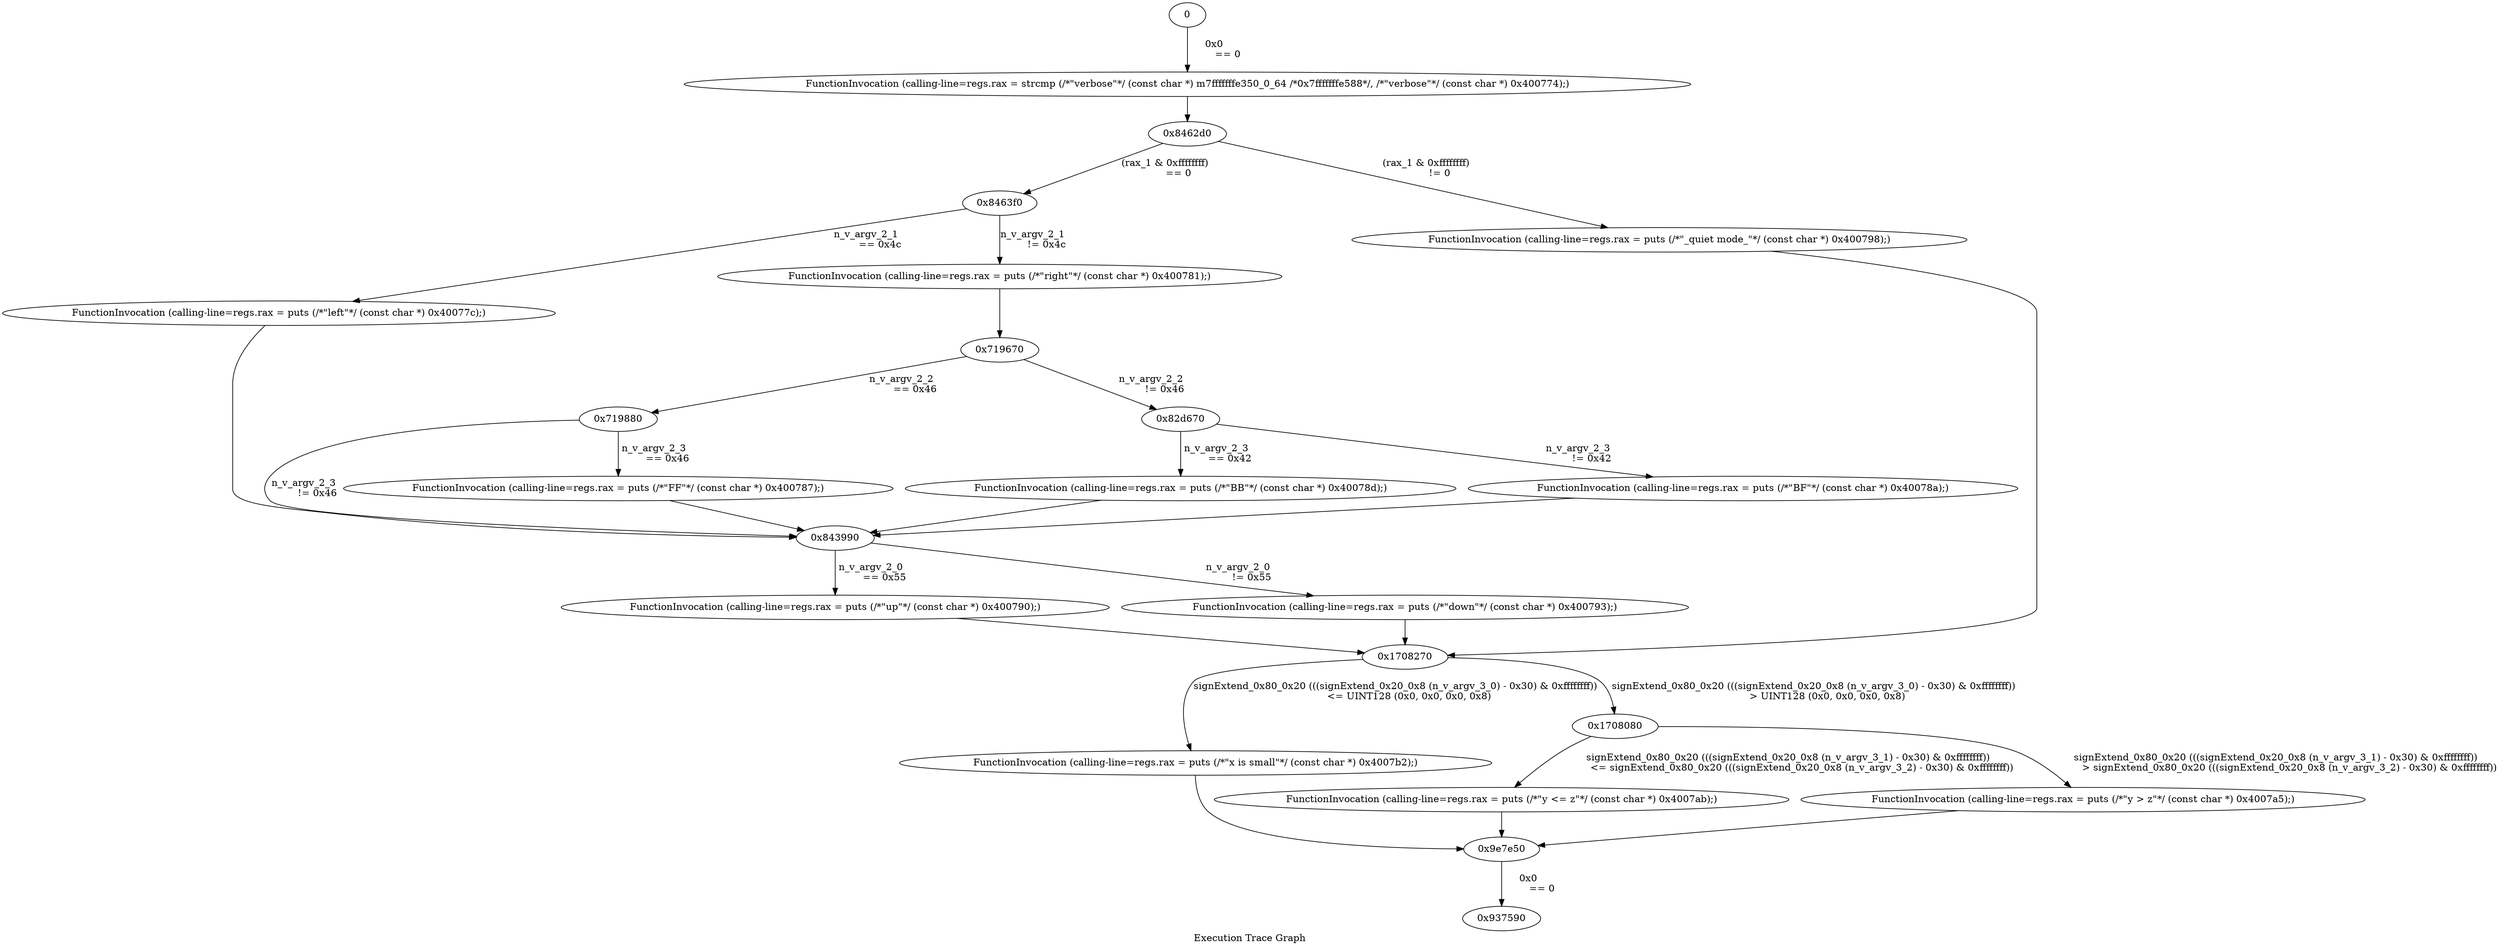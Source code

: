 digraph "Execution Trace Graph" {
	label="Execution Trace Graph";

	Node0 [label = "0"];
	Node0x719670 [label = "0x719670"];
	Node0x719880 [label = "0x719880"];
	Node0x71f800 [label = "FunctionInvocation (calling-line=regs.rax = puts (/*\"y <= z\"*/ (const char *) 0x4007ab);)"];
	Node0x7c47a0 [label = "FunctionInvocation (calling-line=regs.rax = puts (/*\"up\"*/ (const char *) 0x400790);)"];
	Node0x82d670 [label = "0x82d670"];
	Node0x843990 [label = "0x843990"];
	Node0x8462d0 [label = "0x8462d0"];
	Node0x8463f0 [label = "0x8463f0"];
	Node0x88ba90 [label = "FunctionInvocation (calling-line=regs.rax = puts (/*\"BB\"*/ (const char *) 0x40078d);)"];
	Node0x8c05c0 [label = "FunctionInvocation (calling-line=regs.rax = puts (/*\"y > z\"*/ (const char *) 0x4007a5);)"];
	Node0x937590 [label = "0x937590"];
	Node0x9a1d80 [label = "FunctionInvocation (calling-line=regs.rax = puts (/*\"left\"*/ (const char *) 0x40077c);)"];
	Node0x9e7e50 [label = "0x9e7e50"];
	Node0x16fe350 [label = "FunctionInvocation (calling-line=regs.rax = puts (/*\"x is small\"*/ (const char *) 0x4007b2);)"];
	Node0x1708080 [label = "0x1708080"];
	Node0x1708270 [label = "0x1708270"];
	Node0x1874390 [label = "FunctionInvocation (calling-line=regs.rax = puts (/*\"down\"*/ (const char *) 0x400793);)"];
	Node0x1aaec40 [label = "FunctionInvocation (calling-line=regs.rax = puts (/*\"FF\"*/ (const char *) 0x400787);)"];
	Node0x1ab9930 [label = "FunctionInvocation (calling-line=regs.rax = puts (/*\"_quiet mode_\"*/ (const char *) 0x400798);)"];
	Node0x1de17a0 [label = "FunctionInvocation (calling-line=regs.rax = puts (/*\"right\"*/ (const char *) 0x400781);)"];
	Node0x1deb9f0 [label = "FunctionInvocation (calling-line=regs.rax = puts (/*\"BF\"*/ (const char *) 0x40078a);)"];
	Node0x206d8d0 [label = "FunctionInvocation (calling-line=regs.rax = strcmp (/*\"verbose\"*/ (const char *) m7fffffffe350_0_64 /*0x7fffffffe588*/, /*\"verbose\"*/ (const char *) 0x400774);)"];
	Node0 -> Node0x206d8d0 [label = "0x0
	 == 0"];
	Node0x206d8d0 -> Node0x8462d0 [label = ""];
	Node0x8462d0 -> Node0x8463f0 [label = "(rax_1 & 0xffffffff)
	 == 0"];
	Node0x8462d0 -> Node0x1ab9930 [label = "(rax_1 & 0xffffffff)
	 != 0"];
	Node0x1ab9930 -> Node0x1708270 [label = ""];
	Node0x8463f0 -> Node0x1de17a0 [label = "n_v_argv_2_1
	 != 0x4c"];
	Node0x1de17a0 -> Node0x719670 [label = ""];
	Node0x8463f0 -> Node0x9a1d80 [label = "n_v_argv_2_1
	 == 0x4c"];
	Node0x9a1d80 -> Node0x843990 [label = ""];
	Node0x1708270 -> Node0x1708080 [label = "signExtend_0x80_0x20 (((signExtend_0x20_0x8 (n_v_argv_3_0) - 0x30) & 0xffffffff))
	 > UINT128 (0x0, 0x0, 0x0, 0x8)"];
	Node0x1708270 -> Node0x16fe350 [label = "signExtend_0x80_0x20 (((signExtend_0x20_0x8 (n_v_argv_3_0) - 0x30) & 0xffffffff))
	 <= UINT128 (0x0, 0x0, 0x0, 0x8)"];
	Node0x16fe350 -> Node0x9e7e50 [label = ""];
	Node0x719670 -> Node0x719880 [label = "n_v_argv_2_2
	 == 0x46"];
	Node0x719670 -> Node0x82d670 [label = "n_v_argv_2_2
	 != 0x46"];
	Node0x843990 -> Node0x7c47a0 [label = "n_v_argv_2_0
	 == 0x55"];
	Node0x7c47a0 -> Node0x1708270 [label = ""];
	Node0x843990 -> Node0x1874390 [label = "n_v_argv_2_0
	 != 0x55"];
	Node0x1874390 -> Node0x1708270 [label = ""];
	Node0x1708080 -> Node0x71f800 [label = "signExtend_0x80_0x20 (((signExtend_0x20_0x8 (n_v_argv_3_1) - 0x30) & 0xffffffff))
	 <= signExtend_0x80_0x20 (((signExtend_0x20_0x8 (n_v_argv_3_2) - 0x30) & 0xffffffff))"];
	Node0x71f800 -> Node0x9e7e50 [label = ""];
	Node0x1708080 -> Node0x8c05c0 [label = "signExtend_0x80_0x20 (((signExtend_0x20_0x8 (n_v_argv_3_1) - 0x30) & 0xffffffff))
	 > signExtend_0x80_0x20 (((signExtend_0x20_0x8 (n_v_argv_3_2) - 0x30) & 0xffffffff))"];
	Node0x8c05c0 -> Node0x9e7e50 [label = ""];
	Node0x9e7e50 -> Node0x937590 [label = "0x0
	 == 0"];
	Node0x719880 -> Node0x1aaec40 [label = "n_v_argv_2_3
	 == 0x46"];
	Node0x1aaec40 -> Node0x843990 [label = ""];
	Node0x719880 -> Node0x843990 [label = "n_v_argv_2_3
	 != 0x46"];
	Node0x82d670 -> Node0x1deb9f0 [label = "n_v_argv_2_3
	 != 0x42"];
	Node0x1deb9f0 -> Node0x843990 [label = ""];
	Node0x82d670 -> Node0x88ba90 [label = "n_v_argv_2_3
	 == 0x42"];
	Node0x88ba90 -> Node0x843990 [label = ""];
}

